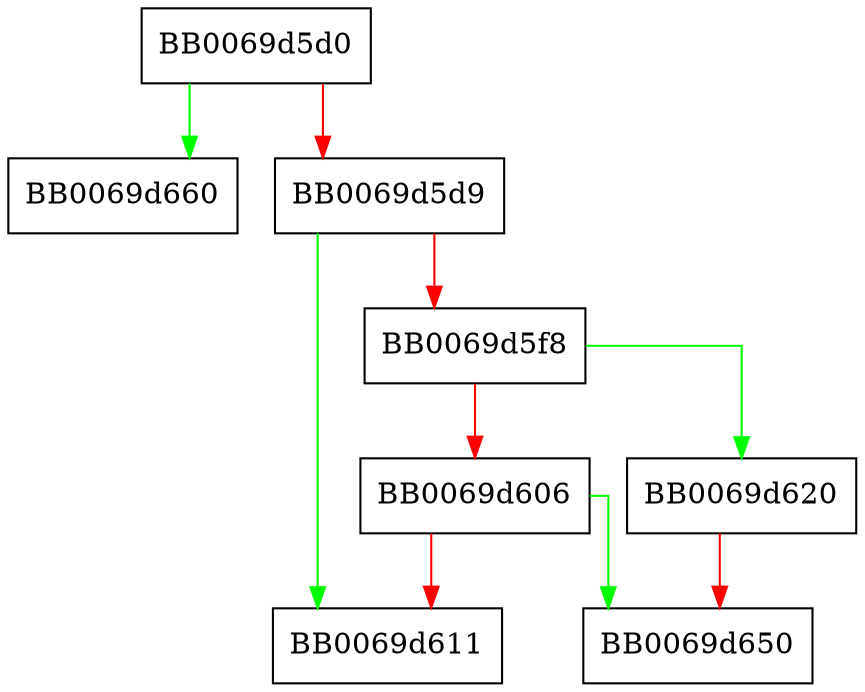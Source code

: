 digraph aes_xts_set_ctx_params {
  node [shape="box"];
  graph [splines=ortho];
  BB0069d5d0 -> BB0069d660 [color="green"];
  BB0069d5d0 -> BB0069d5d9 [color="red"];
  BB0069d5d9 -> BB0069d611 [color="green"];
  BB0069d5d9 -> BB0069d5f8 [color="red"];
  BB0069d5f8 -> BB0069d620 [color="green"];
  BB0069d5f8 -> BB0069d606 [color="red"];
  BB0069d606 -> BB0069d650 [color="green"];
  BB0069d606 -> BB0069d611 [color="red"];
  BB0069d620 -> BB0069d650 [color="red"];
}